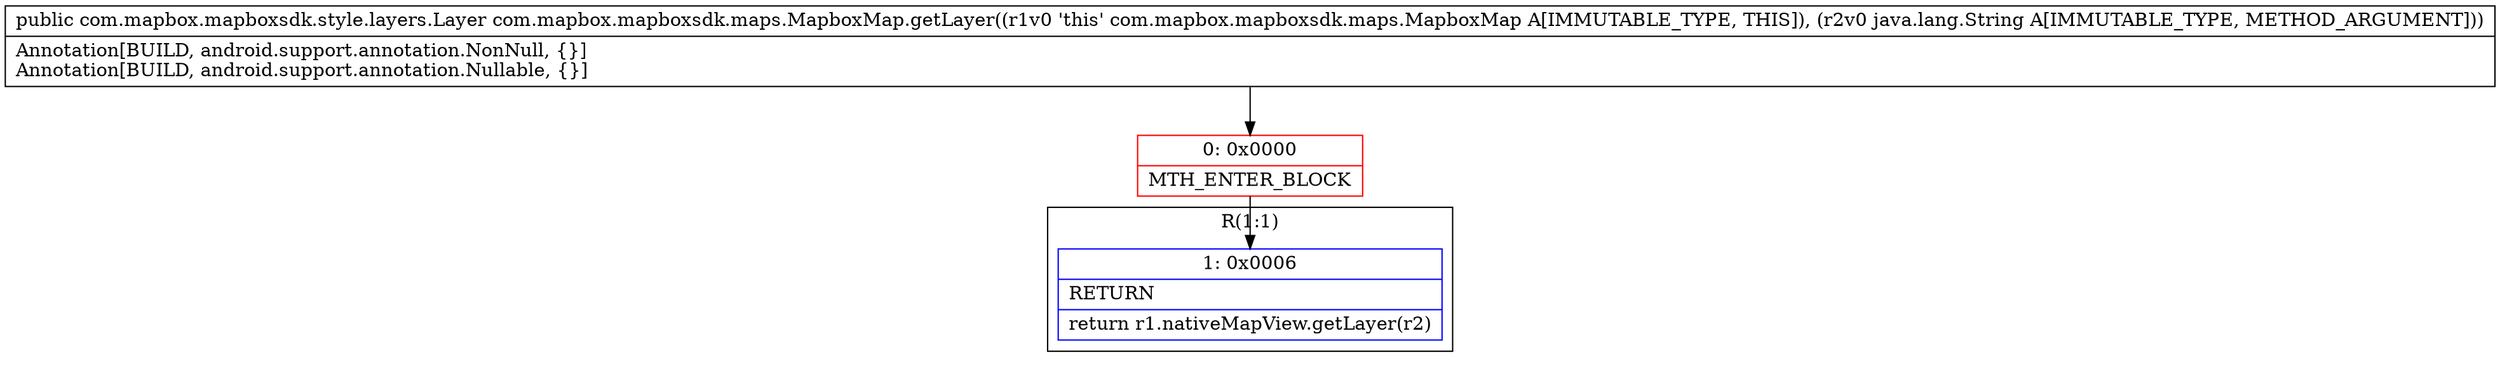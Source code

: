 digraph "CFG forcom.mapbox.mapboxsdk.maps.MapboxMap.getLayer(Ljava\/lang\/String;)Lcom\/mapbox\/mapboxsdk\/style\/layers\/Layer;" {
subgraph cluster_Region_2052452728 {
label = "R(1:1)";
node [shape=record,color=blue];
Node_1 [shape=record,label="{1\:\ 0x0006|RETURN\l|return r1.nativeMapView.getLayer(r2)\l}"];
}
Node_0 [shape=record,color=red,label="{0\:\ 0x0000|MTH_ENTER_BLOCK\l}"];
MethodNode[shape=record,label="{public com.mapbox.mapboxsdk.style.layers.Layer com.mapbox.mapboxsdk.maps.MapboxMap.getLayer((r1v0 'this' com.mapbox.mapboxsdk.maps.MapboxMap A[IMMUTABLE_TYPE, THIS]), (r2v0 java.lang.String A[IMMUTABLE_TYPE, METHOD_ARGUMENT]))  | Annotation[BUILD, android.support.annotation.NonNull, \{\}]\lAnnotation[BUILD, android.support.annotation.Nullable, \{\}]\l}"];
MethodNode -> Node_0;
Node_0 -> Node_1;
}

